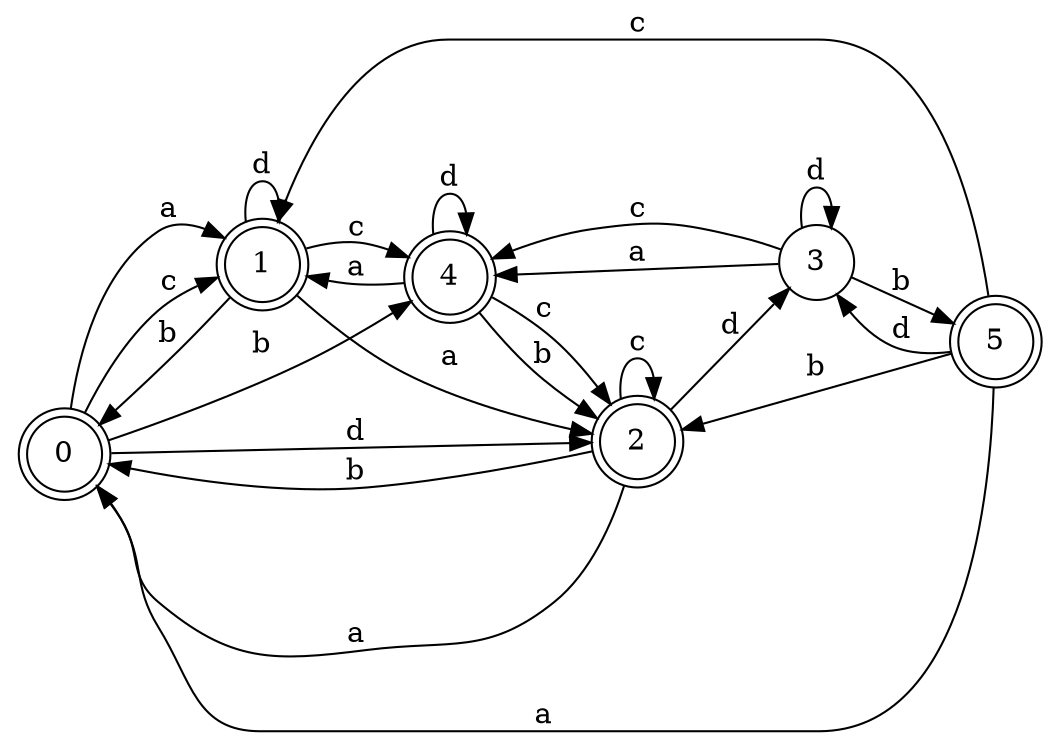 digraph n5_10 {
__start0 [label="" shape="none"];

rankdir=LR;
size="8,5";

s0 [style="rounded,filled", color="black", fillcolor="white" shape="doublecircle", label="0"];
s1 [style="rounded,filled", color="black", fillcolor="white" shape="doublecircle", label="1"];
s2 [style="rounded,filled", color="black", fillcolor="white" shape="doublecircle", label="2"];
s3 [style="filled", color="black", fillcolor="white" shape="circle", label="3"];
s4 [style="rounded,filled", color="black", fillcolor="white" shape="doublecircle", label="4"];
s5 [style="rounded,filled", color="black", fillcolor="white" shape="doublecircle", label="5"];
s0 -> s1 [label="a"];
s0 -> s4 [label="b"];
s0 -> s1 [label="c"];
s0 -> s2 [label="d"];
s1 -> s2 [label="a"];
s1 -> s0 [label="b"];
s1 -> s4 [label="c"];
s1 -> s1 [label="d"];
s2 -> s0 [label="a"];
s2 -> s0 [label="b"];
s2 -> s2 [label="c"];
s2 -> s3 [label="d"];
s3 -> s4 [label="a"];
s3 -> s5 [label="b"];
s3 -> s4 [label="c"];
s3 -> s3 [label="d"];
s4 -> s1 [label="a"];
s4 -> s2 [label="b"];
s4 -> s2 [label="c"];
s4 -> s4 [label="d"];
s5 -> s0 [label="a"];
s5 -> s2 [label="b"];
s5 -> s1 [label="c"];
s5 -> s3 [label="d"];

}